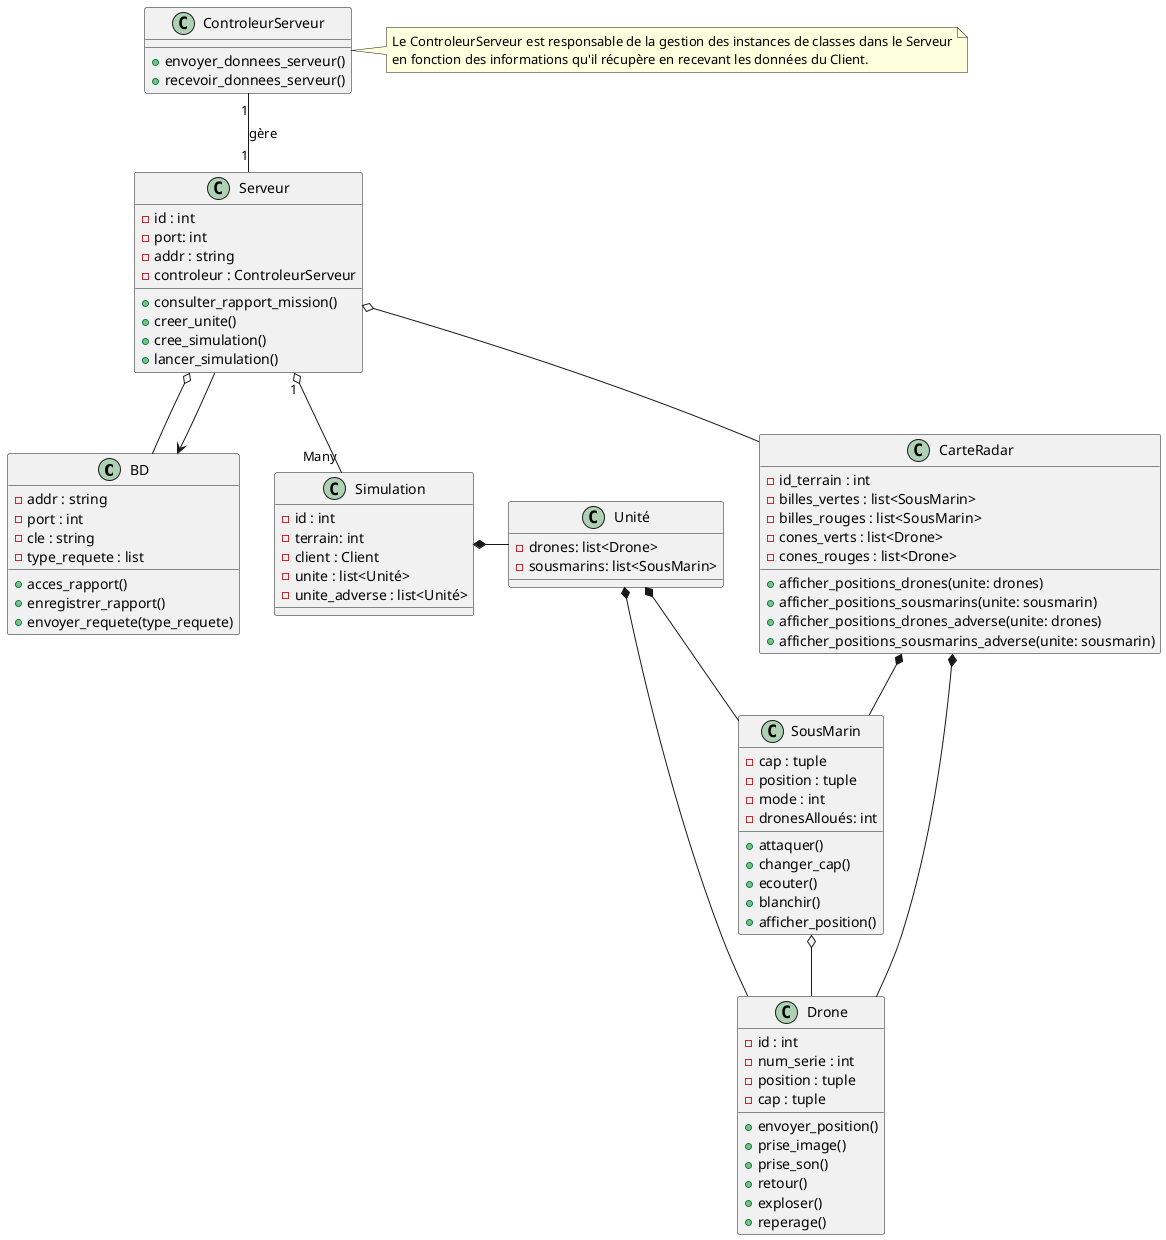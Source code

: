 @startuml

class BD {
    - addr : string
    - port : int 
    - cle : string
    - type_requete : list
    + acces_rapport()
    + enregistrer_rapport()
    + envoyer_requete(type_requete)
}


class Serveur {
    - id : int
    - port: int 
    - addr : string
    - controleur : ControleurServeur
    + consulter_rapport_mission()
    + creer_unite()
    + cree_simulation()
    + lancer_simulation()
}

class ControleurServeur {
    + envoyer_donnees_serveur()
    + recevoir_donnees_serveur()
}

class Simulation {
    - id : int
    - terrain: int
    - client : Client
    - unite : list<Unité>
    - unite_adverse : list<Unité>
}

class Unité {
    - drones: list<Drone>
    - sousmarins: list<SousMarin>
}

class SousMarin {
    - cap : tuple
    - position : tuple
    - mode : int 
    - dronesAlloués: int
    + attaquer()
    + changer_cap()
    + ecouter()
    + blanchir()
    + afficher_position()
}

class Drone {
    - id : int 
    - num_serie : int
    - position : tuple 
    - cap : tuple 
    + envoyer_position()
    + prise_image()
    + prise_son()
    + retour()
    + exploser()
    + reperage()
}

class CarteRadar{
    - id_terrain : int
    - billes_vertes : list<SousMarin>
    - billes_rouges : list<SousMarin>
    - cones_verts : list<Drone>
    - cones_rouges : list<Drone>
    + afficher_positions_drones(unite: drones)
    + afficher_positions_sousmarins(unite: sousmarin)
    + afficher_positions_drones_adverse(unite: drones)
    + afficher_positions_sousmarins_adverse(unite: sousmarin)
    }

BD <-- Serveur
Serveur o-- BD


Serveur "1" o-- "Many" Simulation
Serveur o-- CarteRadar
ControleurServeur "1" -- "1" Serveur : gère

Simulation *- Unité
Unité *-- Drone
Unité *-- SousMarin
SousMarin o-- Drone
CarteRadar *-- Drone
CarteRadar *-- SousMarin

note right of ControleurServeur
  Le ControleurServeur est responsable de la gestion des instances de classes dans le Serveur
  en fonction des informations qu'il récupère en recevant les données du Client.
end note


@enduml
